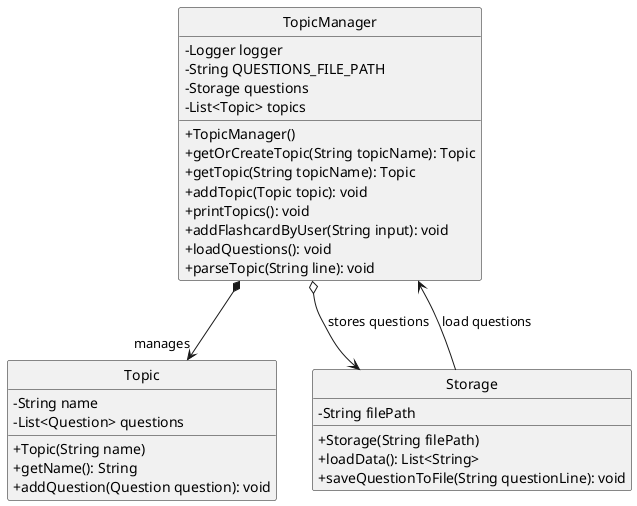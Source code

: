 @startuml

hide circle

skinparam classAttributeIconSize 0
 class TopicManager {
     - Logger logger
     - String QUESTIONS_FILE_PATH
     - Storage questions
     - List<Topic> topics
     + TopicManager()
     + getOrCreateTopic(String topicName): Topic
     + getTopic(String topicName): Topic
     + addTopic(Topic topic): void
     + printTopics(): void
     + addFlashcardByUser(String input): void
     + loadQuestions(): void
     + parseTopic(String line): void
 }

 class Topic {
     - String name
     - List<Question> questions
     + Topic(String name)
     + getName(): String
     + addQuestion(Question question): void
 }

 class Storage {
     - String filePath
     + Storage(String filePath)
     + loadData(): List<String>
     + saveQuestionToFile(String questionLine): void
 }

 TopicManager *--> "manages" Topic
 TopicManager o--> Storage : "stores questions"
 Storage --> TopicManager : "load questions"
 @enduml


TopicManager *--> "manages" Topic
@enduml

